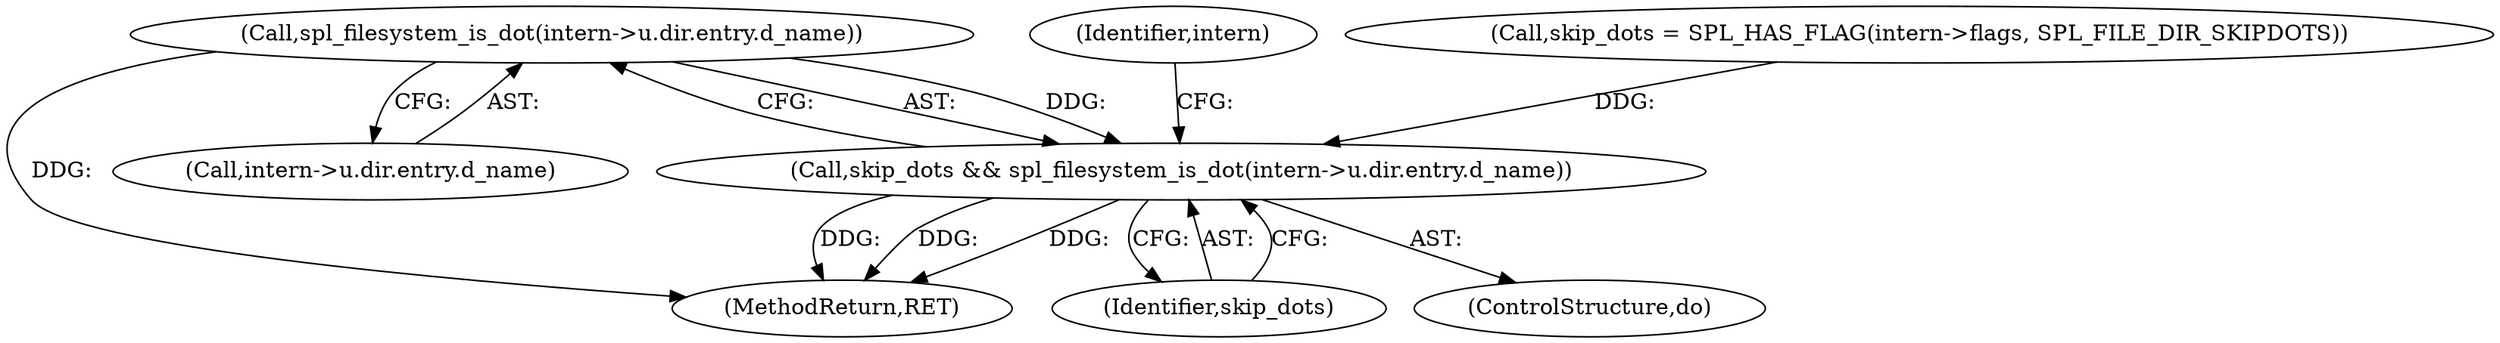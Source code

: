 digraph "0_php-src_7245bff300d3fa8bacbef7897ff080a6f1c23eba?w=1_2@API" {
"1000130" [label="(Call,spl_filesystem_is_dot(intern->u.dir.entry.d_name))"];
"1000128" [label="(Call,skip_dots && spl_filesystem_is_dot(intern->u.dir.entry.d_name))"];
"1000130" [label="(Call,spl_filesystem_is_dot(intern->u.dir.entry.d_name))"];
"1000154" [label="(MethodReturn,RET)"];
"1000128" [label="(Call,skip_dots && spl_filesystem_is_dot(intern->u.dir.entry.d_name))"];
"1000142" [label="(Identifier,intern)"];
"1000105" [label="(Call,skip_dots = SPL_HAS_FLAG(intern->flags, SPL_FILE_DIR_SKIPDOTS))"];
"1000131" [label="(Call,intern->u.dir.entry.d_name)"];
"1000129" [label="(Identifier,skip_dots)"];
"1000126" [label="(ControlStructure,do)"];
"1000130" -> "1000128"  [label="AST: "];
"1000130" -> "1000131"  [label="CFG: "];
"1000131" -> "1000130"  [label="AST: "];
"1000128" -> "1000130"  [label="CFG: "];
"1000130" -> "1000154"  [label="DDG: "];
"1000130" -> "1000128"  [label="DDG: "];
"1000128" -> "1000126"  [label="AST: "];
"1000128" -> "1000129"  [label="CFG: "];
"1000129" -> "1000128"  [label="AST: "];
"1000129" -> "1000128"  [label="CFG: "];
"1000142" -> "1000128"  [label="CFG: "];
"1000128" -> "1000154"  [label="DDG: "];
"1000128" -> "1000154"  [label="DDG: "];
"1000128" -> "1000154"  [label="DDG: "];
"1000105" -> "1000128"  [label="DDG: "];
}
